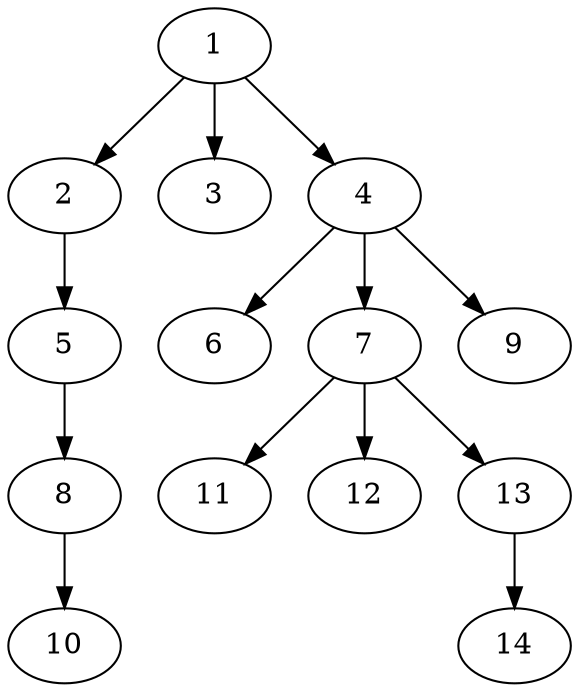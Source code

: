 // DAG automatically generated by daggen at Fri May 24 12:58:21 2024
// daggen-master/daggen -n 14 --fat 0.5 --density 0.5 --regular 0.5 --jump 2 --minalpha 20 --maxalpha 50 --dot -o dags_dot_14/sim_9.dot 
digraph G {
  1 [size="782757789696", alpha="42.61"]
  1 -> 2 [size ="679477248"]
  1 -> 3 [size ="679477248"]
  1 -> 4 [size ="679477248"]
  2 [size="449026872216", alpha="40.97"]
  2 -> 5 [size ="536870912"]
  3 [size="6748479504", alpha="29.36"]
  4 [size="2116709763", alpha="41.60"]
  4 -> 6 [size ="75497472"]
  4 -> 7 [size ="75497472"]
  4 -> 9 [size ="75497472"]
  5 [size="782757789696", alpha="32.28"]
  5 -> 8 [size ="679477248"]
  6 [size="8589934592", alpha="26.87"]
  7 [size="231928233984", alpha="22.87"]
  7 -> 11 [size ="301989888"]
  7 -> 12 [size ="301989888"]
  7 -> 13 [size ="301989888"]
  8 [size="7391202890", alpha="24.08"]
  8 -> 10 [size ="134217728"]
  9 [size="134217728000", alpha="23.73"]
  10 [size="4022418236", alpha="30.65"]
  11 [size="22644139446", alpha="43.33"]
  12 [size="1812403674", alpha="49.34"]
  13 [size="28991029248", alpha="28.78"]
  13 -> 14 [size ="75497472"]
  14 [size="10222114558", alpha="23.56"]
}

